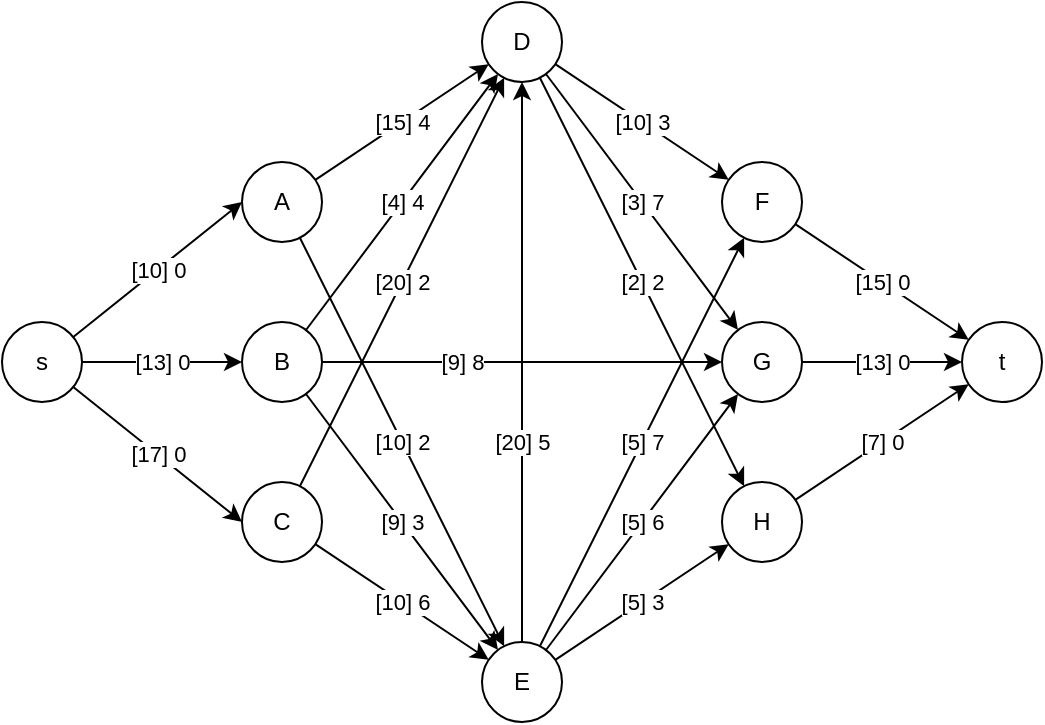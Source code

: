 <mxfile version="24.1.0" type="device">
  <diagram name="Page-1" id="EOSAStJ8lsHxn56JHP8d">
    <mxGraphModel dx="1313" dy="673" grid="1" gridSize="10" guides="1" tooltips="1" connect="1" arrows="1" fold="1" page="1" pageScale="1" pageWidth="850" pageHeight="1100" math="0" shadow="0">
      <root>
        <mxCell id="0" />
        <mxCell id="1" parent="0" />
        <mxCell id="7aUyjqSxOf0ku7Nh73vU-11" value="[10] 0" style="rounded=0;orthogonalLoop=1;jettySize=auto;html=1;entryX=0;entryY=0.5;entryDx=0;entryDy=0;" edge="1" parent="1" source="7aUyjqSxOf0ku7Nh73vU-1" target="7aUyjqSxOf0ku7Nh73vU-2">
          <mxGeometry relative="1" as="geometry" />
        </mxCell>
        <mxCell id="7aUyjqSxOf0ku7Nh73vU-12" value="[13] 0" style="edgeStyle=orthogonalEdgeStyle;rounded=0;orthogonalLoop=1;jettySize=auto;html=1;" edge="1" parent="1" source="7aUyjqSxOf0ku7Nh73vU-1" target="7aUyjqSxOf0ku7Nh73vU-3">
          <mxGeometry relative="1" as="geometry" />
        </mxCell>
        <mxCell id="7aUyjqSxOf0ku7Nh73vU-13" value="&lt;div&gt;[17] 0&lt;/div&gt;" style="rounded=0;orthogonalLoop=1;jettySize=auto;html=1;entryX=0;entryY=0.5;entryDx=0;entryDy=0;" edge="1" parent="1" source="7aUyjqSxOf0ku7Nh73vU-1" target="7aUyjqSxOf0ku7Nh73vU-4">
          <mxGeometry relative="1" as="geometry" />
        </mxCell>
        <mxCell id="7aUyjqSxOf0ku7Nh73vU-1" value="s" style="ellipse;whiteSpace=wrap;html=1;aspect=fixed;" vertex="1" parent="1">
          <mxGeometry x="160" y="240" width="40" height="40" as="geometry" />
        </mxCell>
        <mxCell id="7aUyjqSxOf0ku7Nh73vU-14" value="[15] 4" style="rounded=0;orthogonalLoop=1;jettySize=auto;html=1;" edge="1" parent="1" source="7aUyjqSxOf0ku7Nh73vU-2" target="7aUyjqSxOf0ku7Nh73vU-5">
          <mxGeometry relative="1" as="geometry" />
        </mxCell>
        <mxCell id="7aUyjqSxOf0ku7Nh73vU-15" value="&lt;div&gt;[10] 2&lt;/div&gt;" style="rounded=0;orthogonalLoop=1;jettySize=auto;html=1;" edge="1" parent="1" source="7aUyjqSxOf0ku7Nh73vU-2" target="7aUyjqSxOf0ku7Nh73vU-6">
          <mxGeometry relative="1" as="geometry" />
        </mxCell>
        <mxCell id="7aUyjqSxOf0ku7Nh73vU-2" value="A" style="ellipse;whiteSpace=wrap;html=1;aspect=fixed;" vertex="1" parent="1">
          <mxGeometry x="280" y="160" width="40" height="40" as="geometry" />
        </mxCell>
        <mxCell id="7aUyjqSxOf0ku7Nh73vU-16" value="[4] 4" style="rounded=0;orthogonalLoop=1;jettySize=auto;html=1;" edge="1" parent="1" source="7aUyjqSxOf0ku7Nh73vU-3" target="7aUyjqSxOf0ku7Nh73vU-5">
          <mxGeometry relative="1" as="geometry" />
        </mxCell>
        <mxCell id="7aUyjqSxOf0ku7Nh73vU-17" value="[9] 3" style="rounded=0;orthogonalLoop=1;jettySize=auto;html=1;" edge="1" parent="1" source="7aUyjqSxOf0ku7Nh73vU-3" target="7aUyjqSxOf0ku7Nh73vU-6">
          <mxGeometry relative="1" as="geometry" />
        </mxCell>
        <mxCell id="7aUyjqSxOf0ku7Nh73vU-18" value="&lt;div&gt;[9] 8&lt;/div&gt;" style="rounded=0;orthogonalLoop=1;jettySize=auto;html=1;" edge="1" parent="1" source="7aUyjqSxOf0ku7Nh73vU-3" target="7aUyjqSxOf0ku7Nh73vU-8">
          <mxGeometry x="-0.3" relative="1" as="geometry">
            <mxPoint as="offset" />
          </mxGeometry>
        </mxCell>
        <mxCell id="7aUyjqSxOf0ku7Nh73vU-3" value="B" style="ellipse;whiteSpace=wrap;html=1;aspect=fixed;" vertex="1" parent="1">
          <mxGeometry x="280" y="240" width="40" height="40" as="geometry" />
        </mxCell>
        <mxCell id="7aUyjqSxOf0ku7Nh73vU-19" value="[20] 2" style="rounded=0;orthogonalLoop=1;jettySize=auto;html=1;" edge="1" parent="1" source="7aUyjqSxOf0ku7Nh73vU-4" target="7aUyjqSxOf0ku7Nh73vU-5">
          <mxGeometry relative="1" as="geometry" />
        </mxCell>
        <mxCell id="7aUyjqSxOf0ku7Nh73vU-20" value="[10] 6" style="rounded=0;orthogonalLoop=1;jettySize=auto;html=1;" edge="1" parent="1" source="7aUyjqSxOf0ku7Nh73vU-4" target="7aUyjqSxOf0ku7Nh73vU-6">
          <mxGeometry relative="1" as="geometry" />
        </mxCell>
        <mxCell id="7aUyjqSxOf0ku7Nh73vU-4" value="C" style="ellipse;whiteSpace=wrap;html=1;aspect=fixed;" vertex="1" parent="1">
          <mxGeometry x="280" y="320" width="40" height="40" as="geometry" />
        </mxCell>
        <mxCell id="7aUyjqSxOf0ku7Nh73vU-21" value="[10] 3" style="rounded=0;orthogonalLoop=1;jettySize=auto;html=1;" edge="1" parent="1" source="7aUyjqSxOf0ku7Nh73vU-5" target="7aUyjqSxOf0ku7Nh73vU-7">
          <mxGeometry relative="1" as="geometry" />
        </mxCell>
        <mxCell id="7aUyjqSxOf0ku7Nh73vU-22" value="[3] 7" style="rounded=0;orthogonalLoop=1;jettySize=auto;html=1;" edge="1" parent="1" source="7aUyjqSxOf0ku7Nh73vU-5" target="7aUyjqSxOf0ku7Nh73vU-8">
          <mxGeometry relative="1" as="geometry" />
        </mxCell>
        <mxCell id="7aUyjqSxOf0ku7Nh73vU-23" value="[2] 2" style="rounded=0;orthogonalLoop=1;jettySize=auto;html=1;" edge="1" parent="1" source="7aUyjqSxOf0ku7Nh73vU-5" target="7aUyjqSxOf0ku7Nh73vU-9">
          <mxGeometry relative="1" as="geometry" />
        </mxCell>
        <mxCell id="7aUyjqSxOf0ku7Nh73vU-5" value="D" style="ellipse;whiteSpace=wrap;html=1;aspect=fixed;" vertex="1" parent="1">
          <mxGeometry x="400" y="80" width="40" height="40" as="geometry" />
        </mxCell>
        <mxCell id="7aUyjqSxOf0ku7Nh73vU-24" value="[5] 7" style="rounded=0;orthogonalLoop=1;jettySize=auto;html=1;" edge="1" parent="1" source="7aUyjqSxOf0ku7Nh73vU-6" target="7aUyjqSxOf0ku7Nh73vU-7">
          <mxGeometry relative="1" as="geometry" />
        </mxCell>
        <mxCell id="7aUyjqSxOf0ku7Nh73vU-25" value="[5] 6" style="rounded=0;orthogonalLoop=1;jettySize=auto;html=1;" edge="1" parent="1" source="7aUyjqSxOf0ku7Nh73vU-6" target="7aUyjqSxOf0ku7Nh73vU-8">
          <mxGeometry relative="1" as="geometry" />
        </mxCell>
        <mxCell id="7aUyjqSxOf0ku7Nh73vU-26" value="[5] 3" style="rounded=0;orthogonalLoop=1;jettySize=auto;html=1;" edge="1" parent="1" source="7aUyjqSxOf0ku7Nh73vU-6" target="7aUyjqSxOf0ku7Nh73vU-9">
          <mxGeometry relative="1" as="geometry" />
        </mxCell>
        <mxCell id="7aUyjqSxOf0ku7Nh73vU-32" value="[20] 5" style="edgeStyle=orthogonalEdgeStyle;rounded=0;orthogonalLoop=1;jettySize=auto;html=1;" edge="1" parent="1" source="7aUyjqSxOf0ku7Nh73vU-6" target="7aUyjqSxOf0ku7Nh73vU-5">
          <mxGeometry x="-0.286" relative="1" as="geometry">
            <mxPoint as="offset" />
          </mxGeometry>
        </mxCell>
        <mxCell id="7aUyjqSxOf0ku7Nh73vU-6" value="E" style="ellipse;whiteSpace=wrap;html=1;aspect=fixed;" vertex="1" parent="1">
          <mxGeometry x="400" y="400" width="40" height="40" as="geometry" />
        </mxCell>
        <mxCell id="7aUyjqSxOf0ku7Nh73vU-28" value="[15] 0" style="rounded=0;orthogonalLoop=1;jettySize=auto;html=1;" edge="1" parent="1" source="7aUyjqSxOf0ku7Nh73vU-7" target="7aUyjqSxOf0ku7Nh73vU-10">
          <mxGeometry relative="1" as="geometry" />
        </mxCell>
        <mxCell id="7aUyjqSxOf0ku7Nh73vU-7" value="F" style="ellipse;whiteSpace=wrap;html=1;aspect=fixed;" vertex="1" parent="1">
          <mxGeometry x="520" y="160" width="40" height="40" as="geometry" />
        </mxCell>
        <mxCell id="7aUyjqSxOf0ku7Nh73vU-29" value="[13] 0" style="rounded=0;orthogonalLoop=1;jettySize=auto;html=1;" edge="1" parent="1" source="7aUyjqSxOf0ku7Nh73vU-8" target="7aUyjqSxOf0ku7Nh73vU-10">
          <mxGeometry relative="1" as="geometry" />
        </mxCell>
        <mxCell id="7aUyjqSxOf0ku7Nh73vU-8" value="G" style="ellipse;whiteSpace=wrap;html=1;aspect=fixed;" vertex="1" parent="1">
          <mxGeometry x="520" y="240" width="40" height="40" as="geometry" />
        </mxCell>
        <mxCell id="7aUyjqSxOf0ku7Nh73vU-30" value="[7] 0" style="rounded=0;orthogonalLoop=1;jettySize=auto;html=1;" edge="1" parent="1" source="7aUyjqSxOf0ku7Nh73vU-9" target="7aUyjqSxOf0ku7Nh73vU-10">
          <mxGeometry relative="1" as="geometry" />
        </mxCell>
        <mxCell id="7aUyjqSxOf0ku7Nh73vU-9" value="H" style="ellipse;whiteSpace=wrap;html=1;aspect=fixed;" vertex="1" parent="1">
          <mxGeometry x="520" y="320" width="40" height="40" as="geometry" />
        </mxCell>
        <mxCell id="7aUyjqSxOf0ku7Nh73vU-10" value="t" style="ellipse;whiteSpace=wrap;html=1;aspect=fixed;" vertex="1" parent="1">
          <mxGeometry x="640" y="240" width="40" height="40" as="geometry" />
        </mxCell>
      </root>
    </mxGraphModel>
  </diagram>
</mxfile>
